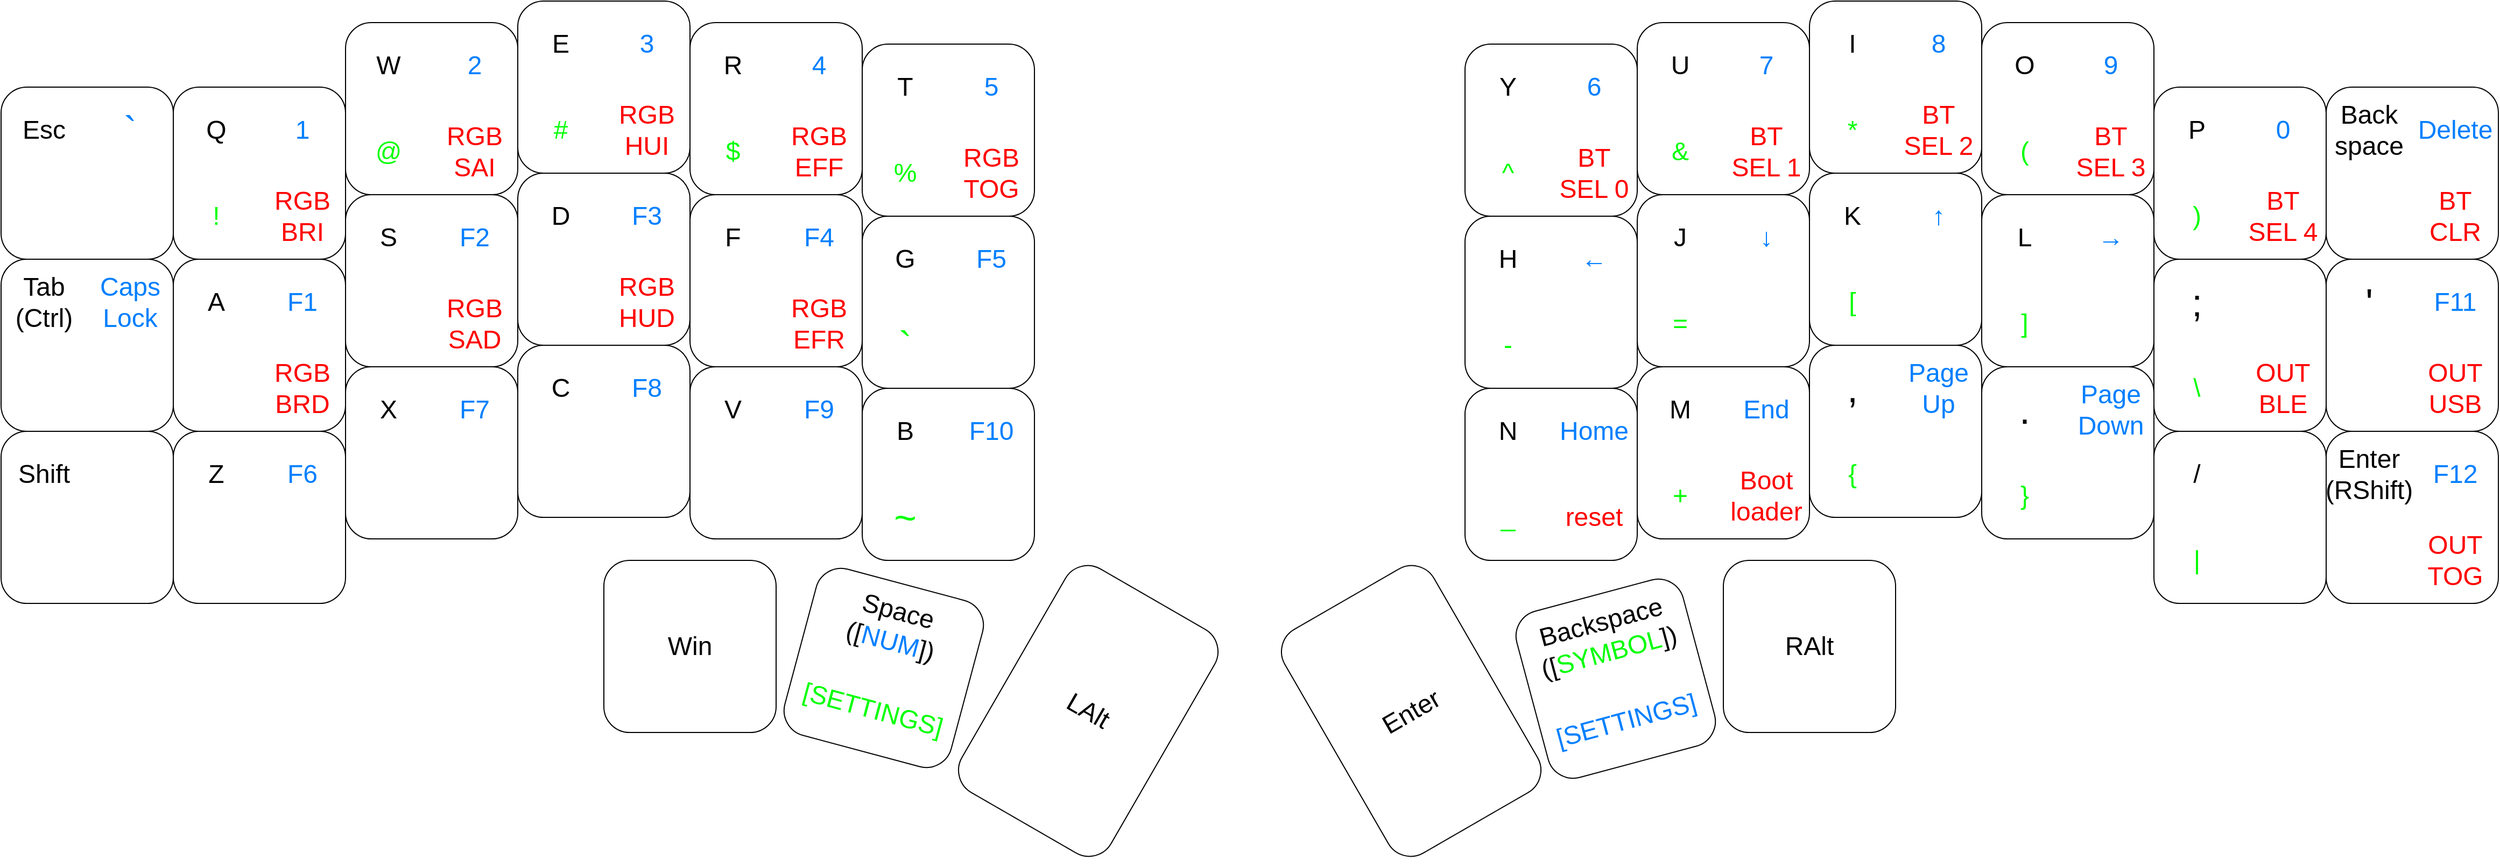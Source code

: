 <mxfile version="20.8.23" type="device"><diagram name="第 1 页" id="2cCx-GPhebaK620CaYxQ"><mxGraphModel dx="2803" dy="2334" grid="0" gridSize="10" guides="1" tooltips="1" connect="1" arrows="1" fold="1" page="0" pageScale="1" pageWidth="827" pageHeight="1169" math="0" shadow="0"><root><mxCell id="0"/><mxCell id="1" parent="0"/><mxCell id="NFvKA7VRihiQopqnwKi8-75" value="" style="group;fontSize=24;" vertex="1" connectable="0" parent="1"><mxGeometry x="-120" y="-480" width="160" height="160" as="geometry"/></mxCell><object label="" lt="Esc" rt="" id="NFvKA7VRihiQopqnwKi8-69"><mxCell style="rounded=1;whiteSpace=wrap;html=1;fontSize=24;" vertex="1" parent="NFvKA7VRihiQopqnwKi8-75"><mxGeometry width="160" height="160" as="geometry"/></mxCell></object><mxCell id="NFvKA7VRihiQopqnwKi8-70" value="Esc" style="text;html=1;strokeColor=none;fillColor=none;align=center;verticalAlign=middle;whiteSpace=wrap;rounded=0;fontSize=24;" vertex="1" parent="NFvKA7VRihiQopqnwKi8-75"><mxGeometry width="80" height="80" as="geometry"/></mxCell><mxCell id="NFvKA7VRihiQopqnwKi8-72" value="&lt;font style=&quot;font-size: 36px;&quot;&gt;`&lt;/font&gt;" style="text;html=1;strokeColor=none;fillColor=none;align=center;verticalAlign=middle;whiteSpace=wrap;rounded=0;fontSize=36;fontColor=#007FFF;" vertex="1" parent="NFvKA7VRihiQopqnwKi8-75"><mxGeometry x="80" width="80" height="80" as="geometry"/></mxCell><mxCell id="NFvKA7VRihiQopqnwKi8-76" value="" style="group;fontSize=24;" vertex="1" connectable="0" parent="1"><mxGeometry x="40" y="-480" width="160" height="160" as="geometry"/></mxCell><object label="" lt="Esc" rt="" id="NFvKA7VRihiQopqnwKi8-77"><mxCell style="rounded=1;whiteSpace=wrap;html=1;fontSize=24;" vertex="1" parent="NFvKA7VRihiQopqnwKi8-76"><mxGeometry width="160" height="160" as="geometry"/></mxCell></object><mxCell id="NFvKA7VRihiQopqnwKi8-78" value="Q" style="text;html=1;strokeColor=none;fillColor=none;align=center;verticalAlign=middle;whiteSpace=wrap;rounded=0;fontSize=24;" vertex="1" parent="NFvKA7VRihiQopqnwKi8-76"><mxGeometry width="80" height="80" as="geometry"/></mxCell><mxCell id="NFvKA7VRihiQopqnwKi8-80" value="&lt;font color=&quot;#007fff&quot;&gt;1&lt;/font&gt;" style="text;html=1;strokeColor=none;fillColor=none;align=center;verticalAlign=middle;whiteSpace=wrap;rounded=0;fontSize=24;" vertex="1" parent="NFvKA7VRihiQopqnwKi8-76"><mxGeometry x="80" width="80" height="80" as="geometry"/></mxCell><mxCell id="NFvKA7VRihiQopqnwKi8-81" value="&lt;font color=&quot;#ff0000&quot;&gt;RGB BRI&lt;/font&gt;" style="text;html=1;strokeColor=none;fillColor=none;align=center;verticalAlign=middle;whiteSpace=wrap;rounded=0;fontSize=24;" vertex="1" parent="NFvKA7VRihiQopqnwKi8-76"><mxGeometry x="80" y="80" width="80" height="80" as="geometry"/></mxCell><mxCell id="NFvKA7VRihiQopqnwKi8-334" value="&lt;font color=&quot;#00ff00&quot;&gt;!&lt;/font&gt;" style="text;html=1;strokeColor=none;fillColor=none;align=center;verticalAlign=middle;whiteSpace=wrap;rounded=0;fontSize=24;" vertex="1" parent="NFvKA7VRihiQopqnwKi8-76"><mxGeometry y="80" width="80" height="80" as="geometry"/></mxCell><mxCell id="NFvKA7VRihiQopqnwKi8-88" value="" style="group;fontSize=24;" vertex="1" connectable="0" parent="1"><mxGeometry x="200" y="-540" width="160" height="160" as="geometry"/></mxCell><object label="" lt="Esc" rt="" id="NFvKA7VRihiQopqnwKi8-89"><mxCell style="rounded=1;whiteSpace=wrap;html=1;fontSize=24;" vertex="1" parent="NFvKA7VRihiQopqnwKi8-88"><mxGeometry width="160" height="160" as="geometry"/></mxCell></object><mxCell id="NFvKA7VRihiQopqnwKi8-90" value="W" style="text;html=1;strokeColor=none;fillColor=none;align=center;verticalAlign=middle;whiteSpace=wrap;rounded=0;fontSize=24;" vertex="1" parent="NFvKA7VRihiQopqnwKi8-88"><mxGeometry width="80" height="80" as="geometry"/></mxCell><mxCell id="NFvKA7VRihiQopqnwKi8-91" value="&lt;font color=&quot;#ff0000&quot;&gt;RGB SAI&lt;/font&gt;" style="text;html=1;strokeColor=none;fillColor=none;align=center;verticalAlign=middle;whiteSpace=wrap;rounded=0;fontSize=24;" vertex="1" parent="NFvKA7VRihiQopqnwKi8-88"><mxGeometry x="80" y="80" width="80" height="80" as="geometry"/></mxCell><mxCell id="NFvKA7VRihiQopqnwKi8-92" value="2" style="text;html=1;strokeColor=none;fillColor=none;align=center;verticalAlign=middle;whiteSpace=wrap;rounded=0;fontSize=24;fontColor=#007FFF;" vertex="1" parent="NFvKA7VRihiQopqnwKi8-88"><mxGeometry x="80" width="80" height="80" as="geometry"/></mxCell><mxCell id="NFvKA7VRihiQopqnwKi8-336" value="&lt;font color=&quot;#00ff00&quot;&gt;@&lt;/font&gt;" style="text;html=1;strokeColor=none;fillColor=none;align=center;verticalAlign=middle;whiteSpace=wrap;rounded=0;fontSize=24;" vertex="1" parent="NFvKA7VRihiQopqnwKi8-88"><mxGeometry y="80" width="80" height="80" as="geometry"/></mxCell><mxCell id="NFvKA7VRihiQopqnwKi8-94" value="" style="group;fontSize=24;" vertex="1" connectable="0" parent="1"><mxGeometry x="360" y="-560" width="160" height="160" as="geometry"/></mxCell><object label="" lt="Esc" rt="" id="NFvKA7VRihiQopqnwKi8-95"><mxCell style="rounded=1;whiteSpace=wrap;html=1;fontSize=24;" vertex="1" parent="NFvKA7VRihiQopqnwKi8-94"><mxGeometry width="160" height="160" as="geometry"/></mxCell></object><mxCell id="NFvKA7VRihiQopqnwKi8-96" value="E" style="text;html=1;strokeColor=none;fillColor=none;align=center;verticalAlign=middle;whiteSpace=wrap;rounded=0;fontSize=24;" vertex="1" parent="NFvKA7VRihiQopqnwKi8-94"><mxGeometry width="80" height="80" as="geometry"/></mxCell><mxCell id="NFvKA7VRihiQopqnwKi8-97" value="&lt;font color=&quot;#ff0000&quot;&gt;RGB HUI&lt;/font&gt;" style="text;html=1;strokeColor=none;fillColor=none;align=center;verticalAlign=middle;whiteSpace=wrap;rounded=0;fontSize=24;" vertex="1" parent="NFvKA7VRihiQopqnwKi8-94"><mxGeometry x="80" y="80" width="80" height="80" as="geometry"/></mxCell><mxCell id="NFvKA7VRihiQopqnwKi8-98" value="3" style="text;html=1;strokeColor=none;fillColor=none;align=center;verticalAlign=middle;whiteSpace=wrap;rounded=0;fontSize=24;fontColor=#007FFF;" vertex="1" parent="NFvKA7VRihiQopqnwKi8-94"><mxGeometry x="80" width="80" height="80" as="geometry"/></mxCell><mxCell id="NFvKA7VRihiQopqnwKi8-335" value="&lt;font color=&quot;#00ff00&quot;&gt;#&lt;/font&gt;" style="text;html=1;strokeColor=none;fillColor=none;align=center;verticalAlign=middle;whiteSpace=wrap;rounded=0;fontSize=24;" vertex="1" parent="NFvKA7VRihiQopqnwKi8-94"><mxGeometry y="80" width="80" height="80" as="geometry"/></mxCell><mxCell id="NFvKA7VRihiQopqnwKi8-100" value="" style="group;fontSize=24;" vertex="1" connectable="0" parent="1"><mxGeometry x="520" y="-540" width="160" height="160" as="geometry"/></mxCell><object label="" lt="Esc" rt="" id="NFvKA7VRihiQopqnwKi8-101"><mxCell style="rounded=1;whiteSpace=wrap;html=1;fontSize=24;" vertex="1" parent="NFvKA7VRihiQopqnwKi8-100"><mxGeometry width="160" height="160" as="geometry"/></mxCell></object><mxCell id="NFvKA7VRihiQopqnwKi8-102" value="R" style="text;html=1;strokeColor=none;fillColor=none;align=center;verticalAlign=middle;whiteSpace=wrap;rounded=0;fontSize=24;" vertex="1" parent="NFvKA7VRihiQopqnwKi8-100"><mxGeometry width="80" height="80" as="geometry"/></mxCell><mxCell id="NFvKA7VRihiQopqnwKi8-103" value="&lt;font color=&quot;#ff0000&quot;&gt;RGB EFF&lt;/font&gt;" style="text;html=1;strokeColor=none;fillColor=none;align=center;verticalAlign=middle;whiteSpace=wrap;rounded=0;fontSize=24;" vertex="1" parent="NFvKA7VRihiQopqnwKi8-100"><mxGeometry x="80" y="80" width="80" height="80" as="geometry"/></mxCell><mxCell id="NFvKA7VRihiQopqnwKi8-104" value="4" style="text;html=1;strokeColor=none;fillColor=none;align=center;verticalAlign=middle;whiteSpace=wrap;rounded=0;fontSize=24;fontColor=#007FFF;" vertex="1" parent="NFvKA7VRihiQopqnwKi8-100"><mxGeometry x="80" width="80" height="80" as="geometry"/></mxCell><mxCell id="NFvKA7VRihiQopqnwKi8-337" value="&lt;font color=&quot;#00ff00&quot;&gt;$&lt;/font&gt;" style="text;html=1;strokeColor=none;fillColor=none;align=center;verticalAlign=middle;whiteSpace=wrap;rounded=0;fontSize=24;" vertex="1" parent="NFvKA7VRihiQopqnwKi8-100"><mxGeometry y="80" width="80" height="80" as="geometry"/></mxCell><mxCell id="NFvKA7VRihiQopqnwKi8-106" value="" style="group;fontSize=24;" vertex="1" connectable="0" parent="1"><mxGeometry x="680" y="-520" width="160" height="160" as="geometry"/></mxCell><object label="" lt="Esc" rt="" id="NFvKA7VRihiQopqnwKi8-107"><mxCell style="rounded=1;whiteSpace=wrap;html=1;fontSize=24;" vertex="1" parent="NFvKA7VRihiQopqnwKi8-106"><mxGeometry width="160" height="160" as="geometry"/></mxCell></object><mxCell id="NFvKA7VRihiQopqnwKi8-108" value="T" style="text;html=1;strokeColor=none;fillColor=none;align=center;verticalAlign=middle;whiteSpace=wrap;rounded=0;fontSize=24;" vertex="1" parent="NFvKA7VRihiQopqnwKi8-106"><mxGeometry width="80" height="80" as="geometry"/></mxCell><mxCell id="NFvKA7VRihiQopqnwKi8-109" value="&lt;font color=&quot;#ff0000&quot;&gt;RGB TOG&lt;/font&gt;" style="text;html=1;strokeColor=none;fillColor=none;align=center;verticalAlign=middle;whiteSpace=wrap;rounded=0;fontSize=24;" vertex="1" parent="NFvKA7VRihiQopqnwKi8-106"><mxGeometry x="80" y="80" width="80" height="80" as="geometry"/></mxCell><mxCell id="NFvKA7VRihiQopqnwKi8-110" value="5" style="text;html=1;strokeColor=none;fillColor=none;align=center;verticalAlign=middle;whiteSpace=wrap;rounded=0;fontSize=24;fontColor=#007FFF;" vertex="1" parent="NFvKA7VRihiQopqnwKi8-106"><mxGeometry x="80" width="80" height="80" as="geometry"/></mxCell><mxCell id="NFvKA7VRihiQopqnwKi8-338" value="%" style="text;html=1;strokeColor=none;fillColor=none;align=center;verticalAlign=middle;whiteSpace=wrap;rounded=0;fontSize=24;fontColor=#00FF00;" vertex="1" parent="NFvKA7VRihiQopqnwKi8-106"><mxGeometry y="80" width="80" height="80" as="geometry"/></mxCell><mxCell id="NFvKA7VRihiQopqnwKi8-112" value="" style="group;fontSize=24;" vertex="1" connectable="0" parent="1"><mxGeometry x="-120" y="-320" width="160" height="160" as="geometry"/></mxCell><object label="" lt="Esc" rt="" id="NFvKA7VRihiQopqnwKi8-113"><mxCell style="rounded=1;whiteSpace=wrap;html=1;fontSize=24;" vertex="1" parent="NFvKA7VRihiQopqnwKi8-112"><mxGeometry width="160" height="160" as="geometry"/></mxCell></object><mxCell id="NFvKA7VRihiQopqnwKi8-114" value="Tab&lt;br&gt;(Ctrl)" style="text;html=1;strokeColor=none;fillColor=none;align=center;verticalAlign=middle;whiteSpace=wrap;rounded=0;fontSize=24;" vertex="1" parent="NFvKA7VRihiQopqnwKi8-112"><mxGeometry width="80" height="80" as="geometry"/></mxCell><mxCell id="NFvKA7VRihiQopqnwKi8-340" value="&lt;font style=&quot;font-size: 24px;&quot;&gt;Caps&lt;br&gt;Lock&lt;/font&gt;" style="text;html=1;strokeColor=none;fillColor=none;align=center;verticalAlign=middle;whiteSpace=wrap;rounded=0;fontSize=24;fontColor=#007FFF;" vertex="1" parent="NFvKA7VRihiQopqnwKi8-112"><mxGeometry x="80" width="80" height="80" as="geometry"/></mxCell><mxCell id="NFvKA7VRihiQopqnwKi8-118" value="" style="group;fontSize=24;" vertex="1" connectable="0" parent="1"><mxGeometry x="40" y="-320" width="160" height="160" as="geometry"/></mxCell><object label="" lt="Esc" rt="" id="NFvKA7VRihiQopqnwKi8-119"><mxCell style="rounded=1;whiteSpace=wrap;html=1;fontSize=24;" vertex="1" parent="NFvKA7VRihiQopqnwKi8-118"><mxGeometry width="160" height="160" as="geometry"/></mxCell></object><mxCell id="NFvKA7VRihiQopqnwKi8-120" value="A" style="text;html=1;strokeColor=none;fillColor=none;align=center;verticalAlign=middle;whiteSpace=wrap;rounded=0;fontSize=24;" vertex="1" parent="NFvKA7VRihiQopqnwKi8-118"><mxGeometry width="80" height="80" as="geometry"/></mxCell><mxCell id="NFvKA7VRihiQopqnwKi8-121" value="&lt;font color=&quot;#ff0000&quot;&gt;RGB BRD&lt;/font&gt;" style="text;html=1;strokeColor=none;fillColor=none;align=center;verticalAlign=middle;whiteSpace=wrap;rounded=0;fontSize=24;" vertex="1" parent="NFvKA7VRihiQopqnwKi8-118"><mxGeometry x="80" y="80" width="80" height="80" as="geometry"/></mxCell><mxCell id="NFvKA7VRihiQopqnwKi8-122" value="F1" style="text;html=1;strokeColor=none;fillColor=none;align=center;verticalAlign=middle;whiteSpace=wrap;rounded=0;fontSize=24;fontColor=#007FFF;" vertex="1" parent="NFvKA7VRihiQopqnwKi8-118"><mxGeometry x="80" width="80" height="80" as="geometry"/></mxCell><mxCell id="NFvKA7VRihiQopqnwKi8-124" value="" style="group;fontSize=24;" vertex="1" connectable="0" parent="1"><mxGeometry x="200" y="-380" width="160" height="160" as="geometry"/></mxCell><object label="" lt="Esc" rt="" id="NFvKA7VRihiQopqnwKi8-125"><mxCell style="rounded=1;whiteSpace=wrap;html=1;fontSize=24;" vertex="1" parent="NFvKA7VRihiQopqnwKi8-124"><mxGeometry width="160" height="160" as="geometry"/></mxCell></object><mxCell id="NFvKA7VRihiQopqnwKi8-126" value="S" style="text;html=1;strokeColor=none;fillColor=none;align=center;verticalAlign=middle;whiteSpace=wrap;rounded=0;fontSize=24;" vertex="1" parent="NFvKA7VRihiQopqnwKi8-124"><mxGeometry width="80" height="80" as="geometry"/></mxCell><mxCell id="NFvKA7VRihiQopqnwKi8-128" value="&lt;font color=&quot;#007fff&quot;&gt;F2&lt;/font&gt;" style="text;html=1;strokeColor=none;fillColor=none;align=center;verticalAlign=middle;whiteSpace=wrap;rounded=0;fontSize=24;" vertex="1" parent="NFvKA7VRihiQopqnwKi8-124"><mxGeometry x="80" width="80" height="80" as="geometry"/></mxCell><mxCell id="NFvKA7VRihiQopqnwKi8-129" value="&lt;font color=&quot;#ff0000&quot;&gt;RGB SAD&lt;/font&gt;" style="text;html=1;strokeColor=none;fillColor=none;align=center;verticalAlign=middle;whiteSpace=wrap;rounded=0;fontSize=24;" vertex="1" parent="NFvKA7VRihiQopqnwKi8-124"><mxGeometry x="80" y="80" width="80" height="80" as="geometry"/></mxCell><mxCell id="NFvKA7VRihiQopqnwKi8-130" value="" style="group;fontSize=24;" vertex="1" connectable="0" parent="1"><mxGeometry x="360" y="-400" width="160" height="160" as="geometry"/></mxCell><object label="" lt="Esc" rt="" id="NFvKA7VRihiQopqnwKi8-131"><mxCell style="rounded=1;whiteSpace=wrap;html=1;fontSize=24;" vertex="1" parent="NFvKA7VRihiQopqnwKi8-130"><mxGeometry width="160" height="160" as="geometry"/></mxCell></object><mxCell id="NFvKA7VRihiQopqnwKi8-132" value="D" style="text;html=1;strokeColor=none;fillColor=none;align=center;verticalAlign=middle;whiteSpace=wrap;rounded=0;fontSize=24;" vertex="1" parent="NFvKA7VRihiQopqnwKi8-130"><mxGeometry width="80" height="80" as="geometry"/></mxCell><mxCell id="NFvKA7VRihiQopqnwKi8-133" value="&lt;font color=&quot;#ff0000&quot;&gt;RGB HUD&lt;/font&gt;" style="text;html=1;strokeColor=none;fillColor=none;align=center;verticalAlign=middle;whiteSpace=wrap;rounded=0;fontSize=24;" vertex="1" parent="NFvKA7VRihiQopqnwKi8-130"><mxGeometry x="80" y="80" width="80" height="80" as="geometry"/></mxCell><mxCell id="NFvKA7VRihiQopqnwKi8-134" value="F3" style="text;html=1;strokeColor=none;fillColor=none;align=center;verticalAlign=middle;whiteSpace=wrap;rounded=0;fontSize=24;fontColor=#007FFF;" vertex="1" parent="NFvKA7VRihiQopqnwKi8-130"><mxGeometry x="80" width="80" height="80" as="geometry"/></mxCell><mxCell id="NFvKA7VRihiQopqnwKi8-136" value="" style="group;fontSize=24;" vertex="1" connectable="0" parent="1"><mxGeometry x="520" y="-380" width="160" height="160" as="geometry"/></mxCell><object label="" lt="Esc" rt="" id="NFvKA7VRihiQopqnwKi8-137"><mxCell style="rounded=1;whiteSpace=wrap;html=1;fontSize=24;" vertex="1" parent="NFvKA7VRihiQopqnwKi8-136"><mxGeometry width="160" height="160" as="geometry"/></mxCell></object><mxCell id="NFvKA7VRihiQopqnwKi8-138" value="F" style="text;html=1;strokeColor=none;fillColor=none;align=center;verticalAlign=middle;whiteSpace=wrap;rounded=0;fontSize=24;" vertex="1" parent="NFvKA7VRihiQopqnwKi8-136"><mxGeometry width="80" height="80" as="geometry"/></mxCell><mxCell id="NFvKA7VRihiQopqnwKi8-139" value="&lt;font color=&quot;#ff0000&quot;&gt;RGB EFR&lt;/font&gt;" style="text;html=1;strokeColor=none;fillColor=none;align=center;verticalAlign=middle;whiteSpace=wrap;rounded=0;fontSize=24;" vertex="1" parent="NFvKA7VRihiQopqnwKi8-136"><mxGeometry x="80" y="80" width="80" height="80" as="geometry"/></mxCell><mxCell id="NFvKA7VRihiQopqnwKi8-140" value="F4" style="text;html=1;strokeColor=none;fillColor=none;align=center;verticalAlign=middle;whiteSpace=wrap;rounded=0;fontSize=24;fontColor=#007FFF;" vertex="1" parent="NFvKA7VRihiQopqnwKi8-136"><mxGeometry x="80" width="80" height="80" as="geometry"/></mxCell><mxCell id="NFvKA7VRihiQopqnwKi8-142" value="" style="group;fontSize=24;" vertex="1" connectable="0" parent="1"><mxGeometry x="680" y="-360" width="160" height="160" as="geometry"/></mxCell><object label="" lt="Esc" rt="" id="NFvKA7VRihiQopqnwKi8-143"><mxCell style="rounded=1;whiteSpace=wrap;html=1;fontSize=24;" vertex="1" parent="NFvKA7VRihiQopqnwKi8-142"><mxGeometry width="160" height="160" as="geometry"/></mxCell></object><mxCell id="NFvKA7VRihiQopqnwKi8-144" value="G" style="text;html=1;strokeColor=none;fillColor=none;align=center;verticalAlign=middle;whiteSpace=wrap;rounded=0;fontSize=24;" vertex="1" parent="NFvKA7VRihiQopqnwKi8-142"><mxGeometry width="80" height="80" as="geometry"/></mxCell><mxCell id="NFvKA7VRihiQopqnwKi8-146" value="&lt;font color=&quot;#007fff&quot;&gt;F5&lt;/font&gt;" style="text;html=1;strokeColor=none;fillColor=none;align=center;verticalAlign=middle;whiteSpace=wrap;rounded=0;fontSize=24;" vertex="1" parent="NFvKA7VRihiQopqnwKi8-142"><mxGeometry x="80" width="80" height="80" as="geometry"/></mxCell><mxCell id="NFvKA7VRihiQopqnwKi8-147" value="&lt;font style=&quot;font-size: 36px;&quot; color=&quot;#00ff00&quot;&gt;`&lt;/font&gt;" style="text;html=1;strokeColor=none;fillColor=none;align=center;verticalAlign=middle;whiteSpace=wrap;rounded=0;fontSize=24;" vertex="1" parent="NFvKA7VRihiQopqnwKi8-142"><mxGeometry y="80" width="80" height="80" as="geometry"/></mxCell><mxCell id="NFvKA7VRihiQopqnwKi8-148" value="" style="group;fontSize=24;" vertex="1" connectable="0" parent="1"><mxGeometry x="-120" y="-160" width="160" height="160" as="geometry"/></mxCell><object label="" lt="Esc" rt="" id="NFvKA7VRihiQopqnwKi8-149"><mxCell style="rounded=1;whiteSpace=wrap;html=1;fontSize=24;" vertex="1" parent="NFvKA7VRihiQopqnwKi8-148"><mxGeometry width="160" height="160" as="geometry"/></mxCell></object><mxCell id="NFvKA7VRihiQopqnwKi8-150" value="Shift" style="text;html=1;strokeColor=none;fillColor=none;align=center;verticalAlign=middle;whiteSpace=wrap;rounded=0;fontSize=24;" vertex="1" parent="NFvKA7VRihiQopqnwKi8-148"><mxGeometry width="80" height="80" as="geometry"/></mxCell><mxCell id="NFvKA7VRihiQopqnwKi8-154" value="" style="group;fontSize=24;" vertex="1" connectable="0" parent="1"><mxGeometry x="40" y="-160" width="160" height="160" as="geometry"/></mxCell><object label="" lt="Esc" rt="" id="NFvKA7VRihiQopqnwKi8-155"><mxCell style="rounded=1;whiteSpace=wrap;html=1;fontSize=24;" vertex="1" parent="NFvKA7VRihiQopqnwKi8-154"><mxGeometry width="160" height="160" as="geometry"/></mxCell></object><mxCell id="NFvKA7VRihiQopqnwKi8-156" value="Z" style="text;html=1;strokeColor=none;fillColor=none;align=center;verticalAlign=middle;whiteSpace=wrap;rounded=0;fontSize=24;" vertex="1" parent="NFvKA7VRihiQopqnwKi8-154"><mxGeometry width="80" height="80" as="geometry"/></mxCell><mxCell id="NFvKA7VRihiQopqnwKi8-158" value="&lt;font color=&quot;#007fff&quot;&gt;F6&lt;/font&gt;" style="text;html=1;strokeColor=none;fillColor=none;align=center;verticalAlign=middle;whiteSpace=wrap;rounded=0;fontSize=24;" vertex="1" parent="NFvKA7VRihiQopqnwKi8-154"><mxGeometry x="80" width="80" height="80" as="geometry"/></mxCell><mxCell id="NFvKA7VRihiQopqnwKi8-160" value="" style="group;fontSize=24;" vertex="1" connectable="0" parent="1"><mxGeometry x="200" y="-220" width="160" height="160" as="geometry"/></mxCell><object label="" lt="Esc" rt="" id="NFvKA7VRihiQopqnwKi8-161"><mxCell style="rounded=1;whiteSpace=wrap;html=1;fontSize=24;" vertex="1" parent="NFvKA7VRihiQopqnwKi8-160"><mxGeometry width="160" height="160" as="geometry"/></mxCell></object><mxCell id="NFvKA7VRihiQopqnwKi8-162" value="X" style="text;html=1;strokeColor=none;fillColor=none;align=center;verticalAlign=middle;whiteSpace=wrap;rounded=0;fontSize=24;" vertex="1" parent="NFvKA7VRihiQopqnwKi8-160"><mxGeometry width="80" height="80" as="geometry"/></mxCell><mxCell id="NFvKA7VRihiQopqnwKi8-164" value="&lt;font color=&quot;#007fff&quot;&gt;F7&lt;/font&gt;" style="text;html=1;strokeColor=none;fillColor=none;align=center;verticalAlign=middle;whiteSpace=wrap;rounded=0;fontSize=24;" vertex="1" parent="NFvKA7VRihiQopqnwKi8-160"><mxGeometry x="80" width="80" height="80" as="geometry"/></mxCell><mxCell id="NFvKA7VRihiQopqnwKi8-166" value="" style="group;fontSize=24;" vertex="1" connectable="0" parent="1"><mxGeometry x="360" y="-240" width="160" height="160" as="geometry"/></mxCell><object label="" lt="Esc" rt="" id="NFvKA7VRihiQopqnwKi8-167"><mxCell style="rounded=1;whiteSpace=wrap;html=1;fontSize=24;" vertex="1" parent="NFvKA7VRihiQopqnwKi8-166"><mxGeometry width="160" height="160" as="geometry"/></mxCell></object><mxCell id="NFvKA7VRihiQopqnwKi8-168" value="C" style="text;html=1;strokeColor=none;fillColor=none;align=center;verticalAlign=middle;whiteSpace=wrap;rounded=0;fontSize=24;" vertex="1" parent="NFvKA7VRihiQopqnwKi8-166"><mxGeometry width="80" height="80" as="geometry"/></mxCell><mxCell id="NFvKA7VRihiQopqnwKi8-170" value="&lt;font color=&quot;#007fff&quot;&gt;F8&lt;/font&gt;" style="text;html=1;strokeColor=none;fillColor=none;align=center;verticalAlign=middle;whiteSpace=wrap;rounded=0;fontSize=24;" vertex="1" parent="NFvKA7VRihiQopqnwKi8-166"><mxGeometry x="80" width="80" height="80" as="geometry"/></mxCell><mxCell id="NFvKA7VRihiQopqnwKi8-172" value="" style="group;fontSize=24;" vertex="1" connectable="0" parent="1"><mxGeometry x="520" y="-220" width="160" height="160" as="geometry"/></mxCell><object label="" lt="Esc" rt="" id="NFvKA7VRihiQopqnwKi8-173"><mxCell style="rounded=1;whiteSpace=wrap;html=1;fontSize=24;" vertex="1" parent="NFvKA7VRihiQopqnwKi8-172"><mxGeometry width="160" height="160" as="geometry"/></mxCell></object><mxCell id="NFvKA7VRihiQopqnwKi8-174" value="V" style="text;html=1;strokeColor=none;fillColor=none;align=center;verticalAlign=middle;whiteSpace=wrap;rounded=0;fontSize=24;" vertex="1" parent="NFvKA7VRihiQopqnwKi8-172"><mxGeometry width="80" height="80" as="geometry"/></mxCell><mxCell id="NFvKA7VRihiQopqnwKi8-176" value="&lt;font color=&quot;#007fff&quot;&gt;F9&lt;/font&gt;" style="text;html=1;strokeColor=none;fillColor=none;align=center;verticalAlign=middle;whiteSpace=wrap;rounded=0;fontSize=24;" vertex="1" parent="NFvKA7VRihiQopqnwKi8-172"><mxGeometry x="80" width="80" height="80" as="geometry"/></mxCell><mxCell id="NFvKA7VRihiQopqnwKi8-178" value="" style="group;fontSize=24;" vertex="1" connectable="0" parent="1"><mxGeometry x="680" y="-200" width="160" height="160" as="geometry"/></mxCell><object label="" lt="Esc" rt="" id="NFvKA7VRihiQopqnwKi8-179"><mxCell style="rounded=1;whiteSpace=wrap;html=1;fontSize=24;" vertex="1" parent="NFvKA7VRihiQopqnwKi8-178"><mxGeometry width="160" height="160" as="geometry"/></mxCell></object><mxCell id="NFvKA7VRihiQopqnwKi8-180" value="B" style="text;html=1;strokeColor=none;fillColor=none;align=center;verticalAlign=middle;whiteSpace=wrap;rounded=0;fontSize=24;" vertex="1" parent="NFvKA7VRihiQopqnwKi8-178"><mxGeometry width="80" height="80" as="geometry"/></mxCell><mxCell id="NFvKA7VRihiQopqnwKi8-182" value="&lt;font color=&quot;#007fff&quot;&gt;F10&lt;/font&gt;" style="text;html=1;strokeColor=none;fillColor=none;align=center;verticalAlign=middle;whiteSpace=wrap;rounded=0;fontSize=24;" vertex="1" parent="NFvKA7VRihiQopqnwKi8-178"><mxGeometry x="80" width="80" height="80" as="geometry"/></mxCell><mxCell id="NFvKA7VRihiQopqnwKi8-183" value="&lt;font style=&quot;font-size: 36px;&quot; color=&quot;#00ff00&quot;&gt;~&lt;/font&gt;" style="text;html=1;strokeColor=none;fillColor=none;align=center;verticalAlign=middle;whiteSpace=wrap;rounded=0;fontSize=24;" vertex="1" parent="NFvKA7VRihiQopqnwKi8-178"><mxGeometry y="80" width="80" height="80" as="geometry"/></mxCell><mxCell id="NFvKA7VRihiQopqnwKi8-184" value="" style="group;fontSize=24;" vertex="1" connectable="0" parent="1"><mxGeometry x="440" y="-40" width="160" height="160" as="geometry"/></mxCell><object label="" lt="Esc" rt="" id="NFvKA7VRihiQopqnwKi8-185"><mxCell style="rounded=1;whiteSpace=wrap;html=1;fontSize=24;" vertex="1" parent="NFvKA7VRihiQopqnwKi8-184"><mxGeometry width="160" height="160" as="geometry"/></mxCell></object><mxCell id="NFvKA7VRihiQopqnwKi8-186" value="Win" style="text;html=1;strokeColor=none;fillColor=none;align=center;verticalAlign=middle;whiteSpace=wrap;rounded=0;fontSize=24;" vertex="1" parent="NFvKA7VRihiQopqnwKi8-184"><mxGeometry width="160" height="160" as="geometry"/></mxCell><mxCell id="NFvKA7VRihiQopqnwKi8-190" value="" style="group;rotation=15;fontSize=24;" vertex="1" connectable="0" parent="1"><mxGeometry x="620" y="-20" width="160" height="160" as="geometry"/></mxCell><object label="" lt="Esc" rt="" id="NFvKA7VRihiQopqnwKi8-191"><mxCell style="rounded=1;whiteSpace=wrap;html=1;rotation=15;fontSize=24;" vertex="1" parent="NFvKA7VRihiQopqnwKi8-190"><mxGeometry width="160" height="160" as="geometry"/></mxCell></object><mxCell id="NFvKA7VRihiQopqnwKi8-192" value="Space&lt;br&gt;([&lt;font color=&quot;#007fff&quot;&gt;NUM&lt;/font&gt;])" style="text;html=1;strokeColor=none;fillColor=none;align=center;verticalAlign=middle;whiteSpace=wrap;rounded=0;rotation=15;fontSize=24;" vertex="1" parent="NFvKA7VRihiQopqnwKi8-190"><mxGeometry x="10" y="1" width="160" height="80" as="geometry"/></mxCell><mxCell id="NFvKA7VRihiQopqnwKi8-193" value="&lt;font color=&quot;#00ff00&quot;&gt;[SETTINGS]&lt;/font&gt;" style="text;html=1;strokeColor=none;fillColor=none;align=center;verticalAlign=middle;whiteSpace=wrap;rounded=0;rotation=15;fontSize=24;" vertex="1" parent="NFvKA7VRihiQopqnwKi8-190"><mxGeometry x="-10" y="79" width="160" height="80" as="geometry"/></mxCell><mxCell id="NFvKA7VRihiQopqnwKi8-202" value="" style="group;rotation=30;fontSize=24;" vertex="1" connectable="0" parent="1"><mxGeometry x="810" y="-20" width="160" height="240" as="geometry"/></mxCell><object label="" lt="Esc" rt="" id="NFvKA7VRihiQopqnwKi8-203"><mxCell style="rounded=1;whiteSpace=wrap;html=1;rotation=30;fontSize=24;" vertex="1" parent="NFvKA7VRihiQopqnwKi8-202"><mxGeometry width="160" height="240" as="geometry"/></mxCell></object><mxCell id="NFvKA7VRihiQopqnwKi8-204" value="LAlt" style="text;html=1;strokeColor=none;fillColor=none;align=center;verticalAlign=middle;whiteSpace=wrap;rounded=0;rotation=30;fontSize=24;" vertex="1" parent="NFvKA7VRihiQopqnwKi8-202"><mxGeometry width="160" height="240" as="geometry"/></mxCell><mxCell id="NFvKA7VRihiQopqnwKi8-208" value="" style="group;fontSize=24;" vertex="1" connectable="0" parent="1"><mxGeometry x="1240" y="-520" width="160" height="160" as="geometry"/></mxCell><object label="" lt="Esc" rt="" id="NFvKA7VRihiQopqnwKi8-209"><mxCell style="rounded=1;whiteSpace=wrap;html=1;fontSize=24;" vertex="1" parent="NFvKA7VRihiQopqnwKi8-208"><mxGeometry width="160" height="160" as="geometry"/></mxCell></object><mxCell id="NFvKA7VRihiQopqnwKi8-210" value="Y" style="text;html=1;strokeColor=none;fillColor=none;align=center;verticalAlign=middle;whiteSpace=wrap;rounded=0;fontSize=24;" vertex="1" parent="NFvKA7VRihiQopqnwKi8-208"><mxGeometry width="80" height="80" as="geometry"/></mxCell><mxCell id="NFvKA7VRihiQopqnwKi8-211" value="&lt;font color=&quot;#00ff00&quot;&gt;^&lt;/font&gt;" style="text;html=1;strokeColor=none;fillColor=none;align=center;verticalAlign=middle;whiteSpace=wrap;rounded=0;fontSize=24;" vertex="1" parent="NFvKA7VRihiQopqnwKi8-208"><mxGeometry y="80" width="80" height="80" as="geometry"/></mxCell><mxCell id="NFvKA7VRihiQopqnwKi8-212" value="&lt;font color=&quot;#007fff&quot;&gt;6&lt;/font&gt;" style="text;html=1;strokeColor=none;fillColor=none;align=center;verticalAlign=middle;whiteSpace=wrap;rounded=0;fontSize=24;" vertex="1" parent="NFvKA7VRihiQopqnwKi8-208"><mxGeometry x="80" width="80" height="80" as="geometry"/></mxCell><mxCell id="NFvKA7VRihiQopqnwKi8-213" value="&lt;font color=&quot;#ff0000&quot;&gt;BT SEL 0&lt;/font&gt;" style="text;html=1;strokeColor=none;fillColor=none;align=center;verticalAlign=middle;whiteSpace=wrap;rounded=0;fontSize=24;" vertex="1" parent="NFvKA7VRihiQopqnwKi8-208"><mxGeometry x="80" y="80" width="80" height="80" as="geometry"/></mxCell><mxCell id="NFvKA7VRihiQopqnwKi8-214" value="" style="group;fontSize=24;" vertex="1" connectable="0" parent="1"><mxGeometry x="1400" y="-540" width="160" height="160" as="geometry"/></mxCell><object label="" lt="Esc" rt="" id="NFvKA7VRihiQopqnwKi8-215"><mxCell style="rounded=1;whiteSpace=wrap;html=1;fontSize=24;" vertex="1" parent="NFvKA7VRihiQopqnwKi8-214"><mxGeometry width="160" height="160" as="geometry"/></mxCell></object><mxCell id="NFvKA7VRihiQopqnwKi8-216" value="U" style="text;html=1;strokeColor=none;fillColor=none;align=center;verticalAlign=middle;whiteSpace=wrap;rounded=0;fontSize=24;" vertex="1" parent="NFvKA7VRihiQopqnwKi8-214"><mxGeometry width="80" height="80" as="geometry"/></mxCell><mxCell id="NFvKA7VRihiQopqnwKi8-217" value="&lt;font color=&quot;#00ff00&quot;&gt;&amp;amp;&lt;/font&gt;" style="text;html=1;strokeColor=none;fillColor=none;align=center;verticalAlign=middle;whiteSpace=wrap;rounded=0;fontSize=24;" vertex="1" parent="NFvKA7VRihiQopqnwKi8-214"><mxGeometry y="80" width="80" height="80" as="geometry"/></mxCell><mxCell id="NFvKA7VRihiQopqnwKi8-218" value="&lt;font color=&quot;#007fff&quot;&gt;7&lt;/font&gt;" style="text;html=1;strokeColor=none;fillColor=none;align=center;verticalAlign=middle;whiteSpace=wrap;rounded=0;fontSize=24;" vertex="1" parent="NFvKA7VRihiQopqnwKi8-214"><mxGeometry x="80" width="80" height="80" as="geometry"/></mxCell><mxCell id="NFvKA7VRihiQopqnwKi8-219" value="&lt;font color=&quot;#ff0000&quot;&gt;BT SEL 1&lt;/font&gt;" style="text;html=1;strokeColor=none;fillColor=none;align=center;verticalAlign=middle;whiteSpace=wrap;rounded=0;fontSize=24;" vertex="1" parent="NFvKA7VRihiQopqnwKi8-214"><mxGeometry x="80" y="80" width="80" height="80" as="geometry"/></mxCell><mxCell id="NFvKA7VRihiQopqnwKi8-220" value="" style="group;fontSize=24;" vertex="1" connectable="0" parent="1"><mxGeometry x="1560" y="-560" width="160" height="160" as="geometry"/></mxCell><object label="" lt="Esc" rt="" id="NFvKA7VRihiQopqnwKi8-221"><mxCell style="rounded=1;whiteSpace=wrap;html=1;fontSize=24;" vertex="1" parent="NFvKA7VRihiQopqnwKi8-220"><mxGeometry width="160" height="160" as="geometry"/></mxCell></object><mxCell id="NFvKA7VRihiQopqnwKi8-222" value="I" style="text;html=1;strokeColor=none;fillColor=none;align=center;verticalAlign=middle;whiteSpace=wrap;rounded=0;fontSize=24;" vertex="1" parent="NFvKA7VRihiQopqnwKi8-220"><mxGeometry width="80" height="80" as="geometry"/></mxCell><mxCell id="NFvKA7VRihiQopqnwKi8-223" value="&lt;font color=&quot;#00ff00&quot;&gt;*&lt;/font&gt;" style="text;html=1;strokeColor=none;fillColor=none;align=center;verticalAlign=middle;whiteSpace=wrap;rounded=0;fontSize=24;" vertex="1" parent="NFvKA7VRihiQopqnwKi8-220"><mxGeometry y="80" width="80" height="80" as="geometry"/></mxCell><mxCell id="NFvKA7VRihiQopqnwKi8-224" value="&lt;font color=&quot;#007fff&quot;&gt;8&lt;/font&gt;" style="text;html=1;strokeColor=none;fillColor=none;align=center;verticalAlign=middle;whiteSpace=wrap;rounded=0;fontSize=24;" vertex="1" parent="NFvKA7VRihiQopqnwKi8-220"><mxGeometry x="80" width="80" height="80" as="geometry"/></mxCell><mxCell id="NFvKA7VRihiQopqnwKi8-225" value="&lt;font color=&quot;#ff0000&quot;&gt;BT SEL 2&lt;/font&gt;" style="text;html=1;strokeColor=none;fillColor=none;align=center;verticalAlign=middle;whiteSpace=wrap;rounded=0;fontSize=24;" vertex="1" parent="NFvKA7VRihiQopqnwKi8-220"><mxGeometry x="80" y="80" width="80" height="80" as="geometry"/></mxCell><mxCell id="NFvKA7VRihiQopqnwKi8-226" value="" style="group;fontSize=24;" vertex="1" connectable="0" parent="1"><mxGeometry x="1720" y="-540" width="160" height="160" as="geometry"/></mxCell><object label="" lt="Esc" rt="" id="NFvKA7VRihiQopqnwKi8-227"><mxCell style="rounded=1;whiteSpace=wrap;html=1;fontSize=24;" vertex="1" parent="NFvKA7VRihiQopqnwKi8-226"><mxGeometry width="160" height="160" as="geometry"/></mxCell></object><mxCell id="NFvKA7VRihiQopqnwKi8-228" value="O" style="text;html=1;strokeColor=none;fillColor=none;align=center;verticalAlign=middle;whiteSpace=wrap;rounded=0;fontSize=24;" vertex="1" parent="NFvKA7VRihiQopqnwKi8-226"><mxGeometry width="80" height="80" as="geometry"/></mxCell><mxCell id="NFvKA7VRihiQopqnwKi8-229" value="&lt;font color=&quot;#00ff00&quot;&gt;(&lt;/font&gt;" style="text;html=1;strokeColor=none;fillColor=none;align=center;verticalAlign=middle;whiteSpace=wrap;rounded=0;fontSize=24;" vertex="1" parent="NFvKA7VRihiQopqnwKi8-226"><mxGeometry y="80" width="80" height="80" as="geometry"/></mxCell><mxCell id="NFvKA7VRihiQopqnwKi8-230" value="&lt;font color=&quot;#007fff&quot;&gt;9&lt;/font&gt;" style="text;html=1;strokeColor=none;fillColor=none;align=center;verticalAlign=middle;whiteSpace=wrap;rounded=0;fontSize=24;" vertex="1" parent="NFvKA7VRihiQopqnwKi8-226"><mxGeometry x="80" width="80" height="80" as="geometry"/></mxCell><mxCell id="NFvKA7VRihiQopqnwKi8-231" value="&lt;font color=&quot;#ff0000&quot;&gt;BT SEL 3&lt;/font&gt;" style="text;html=1;strokeColor=none;fillColor=none;align=center;verticalAlign=middle;whiteSpace=wrap;rounded=0;fontSize=24;" vertex="1" parent="NFvKA7VRihiQopqnwKi8-226"><mxGeometry x="80" y="80" width="80" height="80" as="geometry"/></mxCell><mxCell id="NFvKA7VRihiQopqnwKi8-232" value="" style="group;fontSize=24;" vertex="1" connectable="0" parent="1"><mxGeometry x="1880" y="-480" width="160" height="160" as="geometry"/></mxCell><object label="" lt="Esc" rt="" id="NFvKA7VRihiQopqnwKi8-233"><mxCell style="rounded=1;whiteSpace=wrap;html=1;fontSize=24;" vertex="1" parent="NFvKA7VRihiQopqnwKi8-232"><mxGeometry width="160" height="160" as="geometry"/></mxCell></object><mxCell id="NFvKA7VRihiQopqnwKi8-234" value="P" style="text;html=1;strokeColor=none;fillColor=none;align=center;verticalAlign=middle;whiteSpace=wrap;rounded=0;fontSize=24;" vertex="1" parent="NFvKA7VRihiQopqnwKi8-232"><mxGeometry width="80" height="80" as="geometry"/></mxCell><mxCell id="NFvKA7VRihiQopqnwKi8-235" value="&lt;font color=&quot;#00ff00&quot;&gt;)&lt;/font&gt;" style="text;html=1;strokeColor=none;fillColor=none;align=center;verticalAlign=middle;whiteSpace=wrap;rounded=0;fontSize=24;" vertex="1" parent="NFvKA7VRihiQopqnwKi8-232"><mxGeometry y="80" width="80" height="80" as="geometry"/></mxCell><mxCell id="NFvKA7VRihiQopqnwKi8-236" value="&lt;font color=&quot;#007fff&quot;&gt;0&lt;/font&gt;" style="text;html=1;strokeColor=none;fillColor=none;align=center;verticalAlign=middle;whiteSpace=wrap;rounded=0;fontSize=24;" vertex="1" parent="NFvKA7VRihiQopqnwKi8-232"><mxGeometry x="80" width="80" height="80" as="geometry"/></mxCell><mxCell id="NFvKA7VRihiQopqnwKi8-237" value="&lt;font color=&quot;#ff0000&quot;&gt;BT SEL 4&lt;/font&gt;" style="text;html=1;strokeColor=none;fillColor=none;align=center;verticalAlign=middle;whiteSpace=wrap;rounded=0;fontSize=24;" vertex="1" parent="NFvKA7VRihiQopqnwKi8-232"><mxGeometry x="80" y="80" width="80" height="80" as="geometry"/></mxCell><mxCell id="NFvKA7VRihiQopqnwKi8-238" value="" style="group;fontSize=24;" vertex="1" connectable="0" parent="1"><mxGeometry x="2040" y="-480" width="160" height="160" as="geometry"/></mxCell><object label="" lt="Esc" rt="" id="NFvKA7VRihiQopqnwKi8-239"><mxCell style="rounded=1;whiteSpace=wrap;html=1;fontSize=24;" vertex="1" parent="NFvKA7VRihiQopqnwKi8-238"><mxGeometry width="160" height="160" as="geometry"/></mxCell></object><mxCell id="NFvKA7VRihiQopqnwKi8-240" value="Back&lt;br&gt;space" style="text;html=1;strokeColor=none;fillColor=none;align=center;verticalAlign=middle;whiteSpace=wrap;rounded=0;fontSize=24;" vertex="1" parent="NFvKA7VRihiQopqnwKi8-238"><mxGeometry width="80" height="80" as="geometry"/></mxCell><mxCell id="NFvKA7VRihiQopqnwKi8-241" value="&lt;font color=&quot;#007fff&quot;&gt;Delete&lt;/font&gt;" style="text;html=1;strokeColor=none;fillColor=none;align=center;verticalAlign=middle;whiteSpace=wrap;rounded=0;fontSize=24;" vertex="1" parent="NFvKA7VRihiQopqnwKi8-238"><mxGeometry x="80" width="80" height="80" as="geometry"/></mxCell><mxCell id="NFvKA7VRihiQopqnwKi8-341" value="&lt;font color=&quot;#ff0000&quot;&gt;BT CLR&lt;/font&gt;" style="text;html=1;strokeColor=none;fillColor=none;align=center;verticalAlign=middle;whiteSpace=wrap;rounded=0;fontSize=24;" vertex="1" parent="NFvKA7VRihiQopqnwKi8-238"><mxGeometry x="80" y="80" width="80" height="80" as="geometry"/></mxCell><mxCell id="NFvKA7VRihiQopqnwKi8-244" value="" style="group;fontSize=24;" vertex="1" connectable="0" parent="1"><mxGeometry x="1240" y="-360" width="160" height="160" as="geometry"/></mxCell><object label="" lt="Esc" rt="" id="NFvKA7VRihiQopqnwKi8-245"><mxCell style="rounded=1;whiteSpace=wrap;html=1;fontSize=24;" vertex="1" parent="NFvKA7VRihiQopqnwKi8-244"><mxGeometry width="160" height="160" as="geometry"/></mxCell></object><mxCell id="NFvKA7VRihiQopqnwKi8-246" value="H" style="text;html=1;strokeColor=none;fillColor=none;align=center;verticalAlign=middle;whiteSpace=wrap;rounded=0;fontSize=24;" vertex="1" parent="NFvKA7VRihiQopqnwKi8-244"><mxGeometry width="80" height="80" as="geometry"/></mxCell><mxCell id="NFvKA7VRihiQopqnwKi8-247" value="&lt;font color=&quot;#00ff00&quot;&gt;-&lt;/font&gt;" style="text;html=1;strokeColor=none;fillColor=none;align=center;verticalAlign=middle;whiteSpace=wrap;rounded=0;fontSize=24;" vertex="1" parent="NFvKA7VRihiQopqnwKi8-244"><mxGeometry y="80" width="80" height="80" as="geometry"/></mxCell><mxCell id="NFvKA7VRihiQopqnwKi8-248" value="&lt;font color=&quot;#007fff&quot;&gt;←&lt;/font&gt;" style="text;html=1;strokeColor=none;fillColor=none;align=center;verticalAlign=middle;whiteSpace=wrap;rounded=0;fontSize=24;" vertex="1" parent="NFvKA7VRihiQopqnwKi8-244"><mxGeometry x="80" width="80" height="80" as="geometry"/></mxCell><mxCell id="NFvKA7VRihiQopqnwKi8-250" value="" style="group;fontSize=24;" vertex="1" connectable="0" parent="1"><mxGeometry x="1400" y="-380" width="160" height="160" as="geometry"/></mxCell><object label="" lt="Esc" rt="" id="NFvKA7VRihiQopqnwKi8-251"><mxCell style="rounded=1;whiteSpace=wrap;html=1;fontSize=24;" vertex="1" parent="NFvKA7VRihiQopqnwKi8-250"><mxGeometry width="160" height="160" as="geometry"/></mxCell></object><mxCell id="NFvKA7VRihiQopqnwKi8-252" value="J" style="text;html=1;strokeColor=none;fillColor=none;align=center;verticalAlign=middle;whiteSpace=wrap;rounded=0;fontSize=24;" vertex="1" parent="NFvKA7VRihiQopqnwKi8-250"><mxGeometry width="80" height="80" as="geometry"/></mxCell><mxCell id="NFvKA7VRihiQopqnwKi8-253" value="&lt;font color=&quot;#00ff00&quot;&gt;=&lt;/font&gt;" style="text;html=1;strokeColor=none;fillColor=none;align=center;verticalAlign=middle;whiteSpace=wrap;rounded=0;fontSize=24;" vertex="1" parent="NFvKA7VRihiQopqnwKi8-250"><mxGeometry y="80" width="80" height="80" as="geometry"/></mxCell><mxCell id="NFvKA7VRihiQopqnwKi8-254" value="&lt;font color=&quot;#007fff&quot;&gt;↓&lt;/font&gt;" style="text;html=1;strokeColor=none;fillColor=none;align=center;verticalAlign=middle;whiteSpace=wrap;rounded=0;fontSize=24;" vertex="1" parent="NFvKA7VRihiQopqnwKi8-250"><mxGeometry x="80" width="80" height="80" as="geometry"/></mxCell><mxCell id="NFvKA7VRihiQopqnwKi8-256" value="" style="group;fontSize=24;" vertex="1" connectable="0" parent="1"><mxGeometry x="1560" y="-400" width="160" height="160" as="geometry"/></mxCell><object label="" lt="Esc" rt="" id="NFvKA7VRihiQopqnwKi8-257"><mxCell style="rounded=1;whiteSpace=wrap;html=1;fontSize=24;" vertex="1" parent="NFvKA7VRihiQopqnwKi8-256"><mxGeometry width="160" height="160" as="geometry"/></mxCell></object><mxCell id="NFvKA7VRihiQopqnwKi8-258" value="K" style="text;html=1;strokeColor=none;fillColor=none;align=center;verticalAlign=middle;whiteSpace=wrap;rounded=0;fontSize=24;" vertex="1" parent="NFvKA7VRihiQopqnwKi8-256"><mxGeometry width="80" height="80" as="geometry"/></mxCell><mxCell id="NFvKA7VRihiQopqnwKi8-259" value="&lt;font color=&quot;#00ff00&quot;&gt;[&lt;/font&gt;" style="text;html=1;strokeColor=none;fillColor=none;align=center;verticalAlign=middle;whiteSpace=wrap;rounded=0;fontSize=24;" vertex="1" parent="NFvKA7VRihiQopqnwKi8-256"><mxGeometry y="80" width="80" height="80" as="geometry"/></mxCell><mxCell id="NFvKA7VRihiQopqnwKi8-260" value="&lt;font color=&quot;#007fff&quot;&gt;↑&lt;/font&gt;" style="text;html=1;strokeColor=none;fillColor=none;align=center;verticalAlign=middle;whiteSpace=wrap;rounded=0;fontSize=24;" vertex="1" parent="NFvKA7VRihiQopqnwKi8-256"><mxGeometry x="80" width="80" height="80" as="geometry"/></mxCell><mxCell id="NFvKA7VRihiQopqnwKi8-262" value="" style="group;fontSize=24;" vertex="1" connectable="0" parent="1"><mxGeometry x="1720" y="-380" width="160" height="160" as="geometry"/></mxCell><object label="" lt="Esc" rt="" id="NFvKA7VRihiQopqnwKi8-263"><mxCell style="rounded=1;whiteSpace=wrap;html=1;fontSize=24;" vertex="1" parent="NFvKA7VRihiQopqnwKi8-262"><mxGeometry width="160" height="160" as="geometry"/></mxCell></object><mxCell id="NFvKA7VRihiQopqnwKi8-264" value="L" style="text;html=1;strokeColor=none;fillColor=none;align=center;verticalAlign=middle;whiteSpace=wrap;rounded=0;fontSize=24;" vertex="1" parent="NFvKA7VRihiQopqnwKi8-262"><mxGeometry width="80" height="80" as="geometry"/></mxCell><mxCell id="NFvKA7VRihiQopqnwKi8-265" value="&lt;font color=&quot;#00ff00&quot;&gt;]&lt;/font&gt;" style="text;html=1;strokeColor=none;fillColor=none;align=center;verticalAlign=middle;whiteSpace=wrap;rounded=0;fontSize=24;" vertex="1" parent="NFvKA7VRihiQopqnwKi8-262"><mxGeometry y="80" width="80" height="80" as="geometry"/></mxCell><mxCell id="NFvKA7VRihiQopqnwKi8-266" value="&lt;font color=&quot;#007fff&quot;&gt;→&lt;/font&gt;" style="text;html=1;strokeColor=none;fillColor=none;align=center;verticalAlign=middle;whiteSpace=wrap;rounded=0;fontSize=24;" vertex="1" parent="NFvKA7VRihiQopqnwKi8-262"><mxGeometry x="80" width="80" height="80" as="geometry"/></mxCell><mxCell id="NFvKA7VRihiQopqnwKi8-268" value="" style="group;fontSize=24;" vertex="1" connectable="0" parent="1"><mxGeometry x="1880" y="-320" width="160" height="160" as="geometry"/></mxCell><object label="" lt="Esc" rt="" id="NFvKA7VRihiQopqnwKi8-269"><mxCell style="rounded=1;whiteSpace=wrap;html=1;fontSize=24;" vertex="1" parent="NFvKA7VRihiQopqnwKi8-268"><mxGeometry width="160" height="160" as="geometry"/></mxCell></object><mxCell id="NFvKA7VRihiQopqnwKi8-270" value=";" style="text;html=1;strokeColor=none;fillColor=none;align=center;verticalAlign=middle;whiteSpace=wrap;rounded=0;fontSize=36;" vertex="1" parent="NFvKA7VRihiQopqnwKi8-268"><mxGeometry width="80" height="80" as="geometry"/></mxCell><mxCell id="NFvKA7VRihiQopqnwKi8-271" value="&lt;font color=&quot;#00ff00&quot;&gt;\&lt;/font&gt;" style="text;html=1;strokeColor=none;fillColor=none;align=center;verticalAlign=middle;whiteSpace=wrap;rounded=0;fontSize=24;" vertex="1" parent="NFvKA7VRihiQopqnwKi8-268"><mxGeometry y="80" width="80" height="80" as="geometry"/></mxCell><mxCell id="NFvKA7VRihiQopqnwKi8-273" value="&lt;font color=&quot;#ff0000&quot;&gt;OUT BLE&lt;/font&gt;" style="text;html=1;strokeColor=none;fillColor=none;align=center;verticalAlign=middle;whiteSpace=wrap;rounded=0;fontSize=24;" vertex="1" parent="NFvKA7VRihiQopqnwKi8-268"><mxGeometry x="80" y="80" width="80" height="80" as="geometry"/></mxCell><mxCell id="NFvKA7VRihiQopqnwKi8-274" value="" style="group;fontSize=24;" vertex="1" connectable="0" parent="1"><mxGeometry x="2040" y="-320" width="160" height="160" as="geometry"/></mxCell><object label="" lt="Esc" rt="" id="NFvKA7VRihiQopqnwKi8-275"><mxCell style="rounded=1;whiteSpace=wrap;html=1;fontSize=24;" vertex="1" parent="NFvKA7VRihiQopqnwKi8-274"><mxGeometry width="160" height="160" as="geometry"/></mxCell></object><mxCell id="NFvKA7VRihiQopqnwKi8-276" value="&lt;font style=&quot;font-size: 36px;&quot;&gt;'&lt;/font&gt;" style="text;html=1;strokeColor=none;fillColor=none;align=center;verticalAlign=middle;whiteSpace=wrap;rounded=0;fontSize=24;" vertex="1" parent="NFvKA7VRihiQopqnwKi8-274"><mxGeometry width="80" height="80" as="geometry"/></mxCell><mxCell id="NFvKA7VRihiQopqnwKi8-278" value="&lt;font color=&quot;#007fff&quot;&gt;F11&lt;/font&gt;" style="text;html=1;strokeColor=none;fillColor=none;align=center;verticalAlign=middle;whiteSpace=wrap;rounded=0;fontSize=24;" vertex="1" parent="NFvKA7VRihiQopqnwKi8-274"><mxGeometry x="80" width="80" height="80" as="geometry"/></mxCell><mxCell id="NFvKA7VRihiQopqnwKi8-279" value="&lt;font color=&quot;#ff0000&quot;&gt;OUT USB&lt;/font&gt;" style="text;html=1;strokeColor=none;fillColor=none;align=center;verticalAlign=middle;whiteSpace=wrap;rounded=0;fontSize=24;" vertex="1" parent="NFvKA7VRihiQopqnwKi8-274"><mxGeometry x="80" y="80" width="80" height="80" as="geometry"/></mxCell><mxCell id="NFvKA7VRihiQopqnwKi8-280" value="" style="group;fontSize=24;" vertex="1" connectable="0" parent="1"><mxGeometry x="1240" y="-200" width="160" height="160" as="geometry"/></mxCell><object label="" lt="Esc" rt="" id="NFvKA7VRihiQopqnwKi8-281"><mxCell style="rounded=1;whiteSpace=wrap;html=1;fontSize=24;" vertex="1" parent="NFvKA7VRihiQopqnwKi8-280"><mxGeometry width="160" height="160" as="geometry"/></mxCell></object><mxCell id="NFvKA7VRihiQopqnwKi8-282" value="N" style="text;html=1;strokeColor=none;fillColor=none;align=center;verticalAlign=middle;whiteSpace=wrap;rounded=0;fontSize=24;" vertex="1" parent="NFvKA7VRihiQopqnwKi8-280"><mxGeometry width="80" height="80" as="geometry"/></mxCell><mxCell id="NFvKA7VRihiQopqnwKi8-283" value="&lt;font color=&quot;#00ff00&quot;&gt;_&lt;/font&gt;" style="text;html=1;strokeColor=none;fillColor=none;align=center;verticalAlign=middle;whiteSpace=wrap;rounded=0;fontSize=24;" vertex="1" parent="NFvKA7VRihiQopqnwKi8-280"><mxGeometry y="80" width="80" height="80" as="geometry"/></mxCell><mxCell id="NFvKA7VRihiQopqnwKi8-284" value="&lt;font color=&quot;#007fff&quot;&gt;Home&lt;/font&gt;" style="text;html=1;strokeColor=none;fillColor=none;align=center;verticalAlign=middle;whiteSpace=wrap;rounded=0;fontSize=24;" vertex="1" parent="NFvKA7VRihiQopqnwKi8-280"><mxGeometry x="80" width="80" height="80" as="geometry"/></mxCell><mxCell id="NFvKA7VRihiQopqnwKi8-285" value="&lt;font color=&quot;#ff0000&quot;&gt;reset&lt;/font&gt;" style="text;html=1;strokeColor=none;fillColor=none;align=center;verticalAlign=middle;whiteSpace=wrap;rounded=0;fontSize=24;" vertex="1" parent="NFvKA7VRihiQopqnwKi8-280"><mxGeometry x="80" y="80" width="80" height="80" as="geometry"/></mxCell><mxCell id="NFvKA7VRihiQopqnwKi8-286" value="" style="group;fontSize=24;" vertex="1" connectable="0" parent="1"><mxGeometry x="1400" y="-220" width="160" height="160" as="geometry"/></mxCell><object label="" lt="Esc" rt="" id="NFvKA7VRihiQopqnwKi8-287"><mxCell style="rounded=1;whiteSpace=wrap;html=1;fontSize=24;" vertex="1" parent="NFvKA7VRihiQopqnwKi8-286"><mxGeometry width="160" height="160" as="geometry"/></mxCell></object><mxCell id="NFvKA7VRihiQopqnwKi8-288" value="M" style="text;html=1;strokeColor=none;fillColor=none;align=center;verticalAlign=middle;whiteSpace=wrap;rounded=0;fontSize=24;" vertex="1" parent="NFvKA7VRihiQopqnwKi8-286"><mxGeometry width="80" height="80" as="geometry"/></mxCell><mxCell id="NFvKA7VRihiQopqnwKi8-289" value="&lt;font color=&quot;#00ff00&quot;&gt;+&lt;/font&gt;" style="text;html=1;strokeColor=none;fillColor=none;align=center;verticalAlign=middle;whiteSpace=wrap;rounded=0;fontSize=24;" vertex="1" parent="NFvKA7VRihiQopqnwKi8-286"><mxGeometry y="80" width="80" height="80" as="geometry"/></mxCell><mxCell id="NFvKA7VRihiQopqnwKi8-290" value="&lt;font color=&quot;#007fff&quot;&gt;End&lt;/font&gt;" style="text;html=1;strokeColor=none;fillColor=none;align=center;verticalAlign=middle;whiteSpace=wrap;rounded=0;fontSize=24;" vertex="1" parent="NFvKA7VRihiQopqnwKi8-286"><mxGeometry x="80" width="80" height="80" as="geometry"/></mxCell><mxCell id="NFvKA7VRihiQopqnwKi8-291" value="&lt;font color=&quot;#ff0000&quot;&gt;Boot&lt;br&gt;loader&lt;/font&gt;" style="text;html=1;strokeColor=none;fillColor=none;align=center;verticalAlign=middle;whiteSpace=wrap;rounded=0;fontSize=24;" vertex="1" parent="NFvKA7VRihiQopqnwKi8-286"><mxGeometry x="80" y="80" width="80" height="80" as="geometry"/></mxCell><mxCell id="NFvKA7VRihiQopqnwKi8-292" value="" style="group;fontSize=24;" vertex="1" connectable="0" parent="1"><mxGeometry x="1560" y="-240" width="160" height="160" as="geometry"/></mxCell><object label="" lt="Esc" rt="" id="NFvKA7VRihiQopqnwKi8-293"><mxCell style="rounded=1;whiteSpace=wrap;html=1;fontSize=24;" vertex="1" parent="NFvKA7VRihiQopqnwKi8-292"><mxGeometry width="160" height="160" as="geometry"/></mxCell></object><mxCell id="NFvKA7VRihiQopqnwKi8-294" value="&lt;font style=&quot;font-size: 36px;&quot;&gt;,&lt;/font&gt;" style="text;html=1;strokeColor=none;fillColor=none;align=center;verticalAlign=middle;whiteSpace=wrap;rounded=0;fontSize=24;" vertex="1" parent="NFvKA7VRihiQopqnwKi8-292"><mxGeometry width="80" height="80" as="geometry"/></mxCell><mxCell id="NFvKA7VRihiQopqnwKi8-295" value="&lt;font color=&quot;#00ff00&quot;&gt;{&lt;/font&gt;" style="text;html=1;strokeColor=none;fillColor=none;align=center;verticalAlign=middle;whiteSpace=wrap;rounded=0;fontSize=24;" vertex="1" parent="NFvKA7VRihiQopqnwKi8-292"><mxGeometry y="80" width="80" height="80" as="geometry"/></mxCell><mxCell id="NFvKA7VRihiQopqnwKi8-296" value="&lt;font color=&quot;#007fff&quot;&gt;Page&lt;br&gt;Up&lt;/font&gt;" style="text;html=1;strokeColor=none;fillColor=none;align=center;verticalAlign=middle;whiteSpace=wrap;rounded=0;fontSize=24;" vertex="1" parent="NFvKA7VRihiQopqnwKi8-292"><mxGeometry x="80" width="80" height="80" as="geometry"/></mxCell><mxCell id="NFvKA7VRihiQopqnwKi8-298" value="" style="group;fontSize=24;" vertex="1" connectable="0" parent="1"><mxGeometry x="1720" y="-220" width="160" height="160" as="geometry"/></mxCell><object label="" lt="Esc" rt="" id="NFvKA7VRihiQopqnwKi8-299"><mxCell style="rounded=1;whiteSpace=wrap;html=1;fontSize=24;" vertex="1" parent="NFvKA7VRihiQopqnwKi8-298"><mxGeometry width="160" height="160" as="geometry"/></mxCell></object><mxCell id="NFvKA7VRihiQopqnwKi8-300" value="&lt;font style=&quot;font-size: 36px;&quot;&gt;.&lt;/font&gt;" style="text;html=1;strokeColor=none;fillColor=none;align=center;verticalAlign=middle;whiteSpace=wrap;rounded=0;fontSize=24;" vertex="1" parent="NFvKA7VRihiQopqnwKi8-298"><mxGeometry width="80" height="80" as="geometry"/></mxCell><mxCell id="NFvKA7VRihiQopqnwKi8-301" value="&lt;font color=&quot;#00ff00&quot;&gt;}&lt;/font&gt;" style="text;html=1;strokeColor=none;fillColor=none;align=center;verticalAlign=middle;whiteSpace=wrap;rounded=0;fontSize=24;" vertex="1" parent="NFvKA7VRihiQopqnwKi8-298"><mxGeometry y="80" width="80" height="80" as="geometry"/></mxCell><mxCell id="NFvKA7VRihiQopqnwKi8-302" value="&lt;font color=&quot;#007fff&quot;&gt;Page&lt;br&gt;Down&lt;/font&gt;" style="text;html=1;strokeColor=none;fillColor=none;align=center;verticalAlign=middle;whiteSpace=wrap;rounded=0;fontSize=24;" vertex="1" parent="NFvKA7VRihiQopqnwKi8-298"><mxGeometry x="80" width="80" height="80" as="geometry"/></mxCell><mxCell id="NFvKA7VRihiQopqnwKi8-304" value="" style="group;fontSize=24;" vertex="1" connectable="0" parent="1"><mxGeometry x="1880" y="-160" width="160" height="160" as="geometry"/></mxCell><object label="" lt="Esc" rt="" id="NFvKA7VRihiQopqnwKi8-305"><mxCell style="rounded=1;whiteSpace=wrap;html=1;fontSize=24;" vertex="1" parent="NFvKA7VRihiQopqnwKi8-304"><mxGeometry width="160" height="160" as="geometry"/></mxCell></object><mxCell id="NFvKA7VRihiQopqnwKi8-306" value="/" style="text;html=1;strokeColor=none;fillColor=none;align=center;verticalAlign=middle;whiteSpace=wrap;rounded=0;fontSize=24;" vertex="1" parent="NFvKA7VRihiQopqnwKi8-304"><mxGeometry width="80" height="80" as="geometry"/></mxCell><mxCell id="NFvKA7VRihiQopqnwKi8-307" value="&lt;font color=&quot;#00ff00&quot;&gt;|&lt;/font&gt;" style="text;html=1;strokeColor=none;fillColor=none;align=center;verticalAlign=middle;whiteSpace=wrap;rounded=0;fontSize=24;" vertex="1" parent="NFvKA7VRihiQopqnwKi8-304"><mxGeometry y="80" width="80" height="80" as="geometry"/></mxCell><mxCell id="NFvKA7VRihiQopqnwKi8-310" value="" style="group;fontSize=24;" vertex="1" connectable="0" parent="1"><mxGeometry x="2040" y="-160" width="160" height="160" as="geometry"/></mxCell><object label="" lt="Esc" rt="" id="NFvKA7VRihiQopqnwKi8-311"><mxCell style="rounded=1;whiteSpace=wrap;html=1;fontSize=24;" vertex="1" parent="NFvKA7VRihiQopqnwKi8-310"><mxGeometry width="160" height="160" as="geometry"/></mxCell></object><mxCell id="NFvKA7VRihiQopqnwKi8-312" value="Enter&lt;br&gt;(RShift)" style="text;html=1;strokeColor=none;fillColor=none;align=center;verticalAlign=middle;whiteSpace=wrap;rounded=0;fontSize=24;" vertex="1" parent="NFvKA7VRihiQopqnwKi8-310"><mxGeometry width="80" height="80" as="geometry"/></mxCell><mxCell id="NFvKA7VRihiQopqnwKi8-314" value="&lt;font color=&quot;#007fff&quot;&gt;F12&lt;/font&gt;" style="text;html=1;strokeColor=none;fillColor=none;align=center;verticalAlign=middle;whiteSpace=wrap;rounded=0;fontSize=24;" vertex="1" parent="NFvKA7VRihiQopqnwKi8-310"><mxGeometry x="80" width="80" height="80" as="geometry"/></mxCell><mxCell id="NFvKA7VRihiQopqnwKi8-315" value="&lt;font color=&quot;#ff0000&quot;&gt;OUT TOG&lt;/font&gt;" style="text;html=1;strokeColor=none;fillColor=none;align=center;verticalAlign=middle;whiteSpace=wrap;rounded=0;fontSize=24;" vertex="1" parent="NFvKA7VRihiQopqnwKi8-310"><mxGeometry x="80" y="80" width="80" height="80" as="geometry"/></mxCell><mxCell id="NFvKA7VRihiQopqnwKi8-316" value="" style="group;fontSize=24;" vertex="1" connectable="0" parent="1"><mxGeometry x="1480" y="-40" width="160" height="160" as="geometry"/></mxCell><object label="" lt="Esc" rt="" id="NFvKA7VRihiQopqnwKi8-317"><mxCell style="rounded=1;whiteSpace=wrap;html=1;fontSize=24;" vertex="1" parent="NFvKA7VRihiQopqnwKi8-316"><mxGeometry width="160" height="160" as="geometry"/></mxCell></object><mxCell id="NFvKA7VRihiQopqnwKi8-318" value="RAlt" style="text;html=1;strokeColor=none;fillColor=none;align=center;verticalAlign=middle;whiteSpace=wrap;rounded=0;fontSize=24;" vertex="1" parent="NFvKA7VRihiQopqnwKi8-316"><mxGeometry width="160" height="160" as="geometry"/></mxCell><mxCell id="NFvKA7VRihiQopqnwKi8-322" value="" style="group;rotation=-15;fontSize=24;" vertex="1" connectable="0" parent="1"><mxGeometry x="1300" y="-10" width="160" height="160" as="geometry"/></mxCell><object label="" lt="Esc" rt="" id="NFvKA7VRihiQopqnwKi8-323"><mxCell style="rounded=1;whiteSpace=wrap;html=1;rotation=-15;fontSize=24;" vertex="1" parent="NFvKA7VRihiQopqnwKi8-322"><mxGeometry width="160" height="160" as="geometry"/></mxCell></object><mxCell id="NFvKA7VRihiQopqnwKi8-324" value="Backspace&lt;br&gt;([&lt;font color=&quot;#00ff00&quot;&gt;SYMBOL&lt;/font&gt;])" style="text;html=1;strokeColor=none;fillColor=none;align=center;verticalAlign=middle;whiteSpace=wrap;rounded=0;rotation=-15;fontSize=24;" vertex="1" parent="NFvKA7VRihiQopqnwKi8-322"><mxGeometry x="-10" y="1" width="160" height="80" as="geometry"/></mxCell><mxCell id="NFvKA7VRihiQopqnwKi8-325" value="&lt;font color=&quot;#007fff&quot;&gt;[SETTINGS]&lt;/font&gt;" style="text;html=1;strokeColor=none;fillColor=none;align=center;verticalAlign=middle;whiteSpace=wrap;rounded=0;rotation=-15;fontSize=24;" vertex="1" parent="NFvKA7VRihiQopqnwKi8-322"><mxGeometry x="10" y="79" width="160" height="80" as="geometry"/></mxCell><mxCell id="NFvKA7VRihiQopqnwKi8-328" value="" style="group;rotation=-30;fontSize=24;" vertex="1" connectable="0" parent="1"><mxGeometry x="1110" y="-20" width="160" height="240" as="geometry"/></mxCell><object label="" lt="Esc" rt="" id="NFvKA7VRihiQopqnwKi8-329"><mxCell style="rounded=1;whiteSpace=wrap;html=1;rotation=-30;fontSize=24;" vertex="1" parent="NFvKA7VRihiQopqnwKi8-328"><mxGeometry width="160" height="240" as="geometry"/></mxCell></object><mxCell id="NFvKA7VRihiQopqnwKi8-330" value="Enter" style="text;html=1;strokeColor=none;fillColor=none;align=center;verticalAlign=middle;whiteSpace=wrap;rounded=0;rotation=-30;fontSize=24;" vertex="1" parent="NFvKA7VRihiQopqnwKi8-328"><mxGeometry y="1" width="159.63" height="239" as="geometry"/></mxCell></root></mxGraphModel></diagram></mxfile>